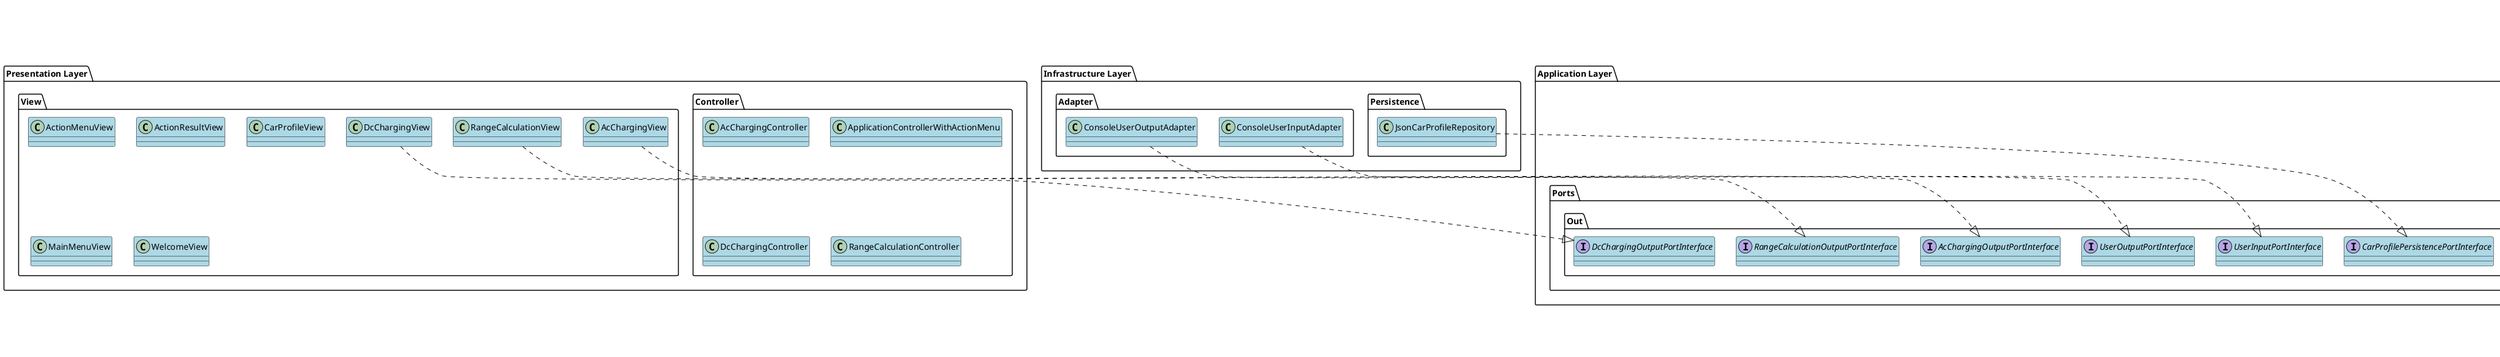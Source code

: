 @startuml ULRICA Architecture

' Styling
skinparam backgroundColor white
skinparam class {
    BackgroundColor LightBlue
    ArrowColor Black
    BorderColor Black
}

' Packages
package "Domain Layer" {
    class CarProfile
    class BatteryProfile
    class ConsumptionProfile
    class ChargingCurve
    class RangeParameters
    class RangeResult
    class ApplicationState
}

package "Application Layer" {
    package "Ports" {
        package "In" {
            interface "CalculateAcChargingUseCaseInterface"
            interface "CalculateDcChargingUseCaseInterface"
            interface "CalculateRangeUseCaseInterface"
            interface "CreateCarProfileUseCaseInterface"
            interface "ExecuteActionUseCaseInterface"
            interface "InputValidationServiceInterface"
            interface "NavigationUseCaseInterface"
            interface "ShowActionMenuUseCaseInterface"
            interface "ShowCarProfileMenuUseCaseInterface"
            interface "ShowMainMenuUseCaseInterface"
            interface "ShowWelcomeUseCaseInterface"
        }
        package "Out" {
            interface "AcChargingOutputPortInterface"
            interface "CarProfilePersistencePortInterface"
            interface "DcChargingOutputPortInterface"
            interface "RangeCalculationOutputPortInterface"
            interface "UserInputPortInterface"
            interface "UserOutputPortInterface"
        }
    }
    package "Use Cases" {
        class "CalculateAcChargingInteractor"
        class "CalculateDcChargingInteractor"
        class "CalculateRangeInteractor"
        class "CreateCarProfileInteractor"
        class "ExecuteActionInteractor"
        class "NavigationUseCase"
        class "ShowActionMenuInteractor"
        class "ShowCarProfileMenuInteractor"
        class "ShowMainMenuInteractor"
        class "ShowWelcomeInteractor"
    }
}

package "Infrastructure Layer" {
    package "Adapter" {
        class "ConsoleUserInputAdapter"
        class "ConsoleUserOutputAdapter"
    }
    package "Persistence" {
        class "JsonCarProfileRepository"
    }
}

package "Presentation Layer" {
    package "Controller" {
        class "AcChargingController"
        class "ApplicationControllerWithActionMenu"
        class "DcChargingController"
        class "RangeCalculationController"
    }
    package "View" {
        class "AcChargingView"
        class "ActionMenuView"
        class "ActionResultView"
        class "CarProfileView"
        class "DcChargingView"
        class "MainMenuView"
        class "RangeCalculationView"
        class "WelcomeView"
    }
}

' Domain Layer Dependencies
CarProfile --> BatteryProfile
CarProfile --> ConsumptionProfile
CarProfile --> ChargingCurve
RangeParameters --> CarProfile
RangeResult --> RangeParameters

' Application Layer Dependencies
CalculateAcChargingInteractor ..|> CalculateAcChargingUseCaseInterface
CalculateDcChargingInteractor ..|> CalculateDcChargingUseCaseInterface
CalculateRangeInteractor ..|> CalculateRangeUseCaseInterface
CreateCarProfileInteractor ..|> CreateCarProfileUseCaseInterface
ExecuteActionInteractor ..|> ExecuteActionUseCaseInterface
NavigationUseCase ..|> NavigationUseCaseInterface
ShowActionMenuInteractor ..|> ShowActionMenuUseCaseInterface
ShowCarProfileMenuInteractor ..|> ShowCarProfileMenuUseCaseInterface
ShowMainMenuInteractor ..|> ShowMainMenuUseCaseInterface
ShowWelcomeInteractor ..|> ShowWelcomeUseCaseInterface

' Infrastructure Layer Dependencies
ConsoleUserInputAdapter ..|> UserInputPortInterface
ConsoleUserOutputAdapter ..|> UserOutputPortInterface
JsonCarProfileRepository ..|> CarProfilePersistencePortInterface

' Presentation Layer Dependencies
AcChargingView ..|> AcChargingOutputPortInterface
DcChargingView ..|> DcChargingOutputPortInterface
RangeCalculationView ..|> RangeCalculationOutputPortInterface

' Use Case Dependencies
CalculateAcChargingInteractor --> CarProfile
CalculateDcChargingInteractor --> CarProfile
CalculateRangeInteractor --> CarProfile
CreateCarProfileInteractor --> CarProfile
ExecuteActionInteractor --> CarProfile

@enduml 